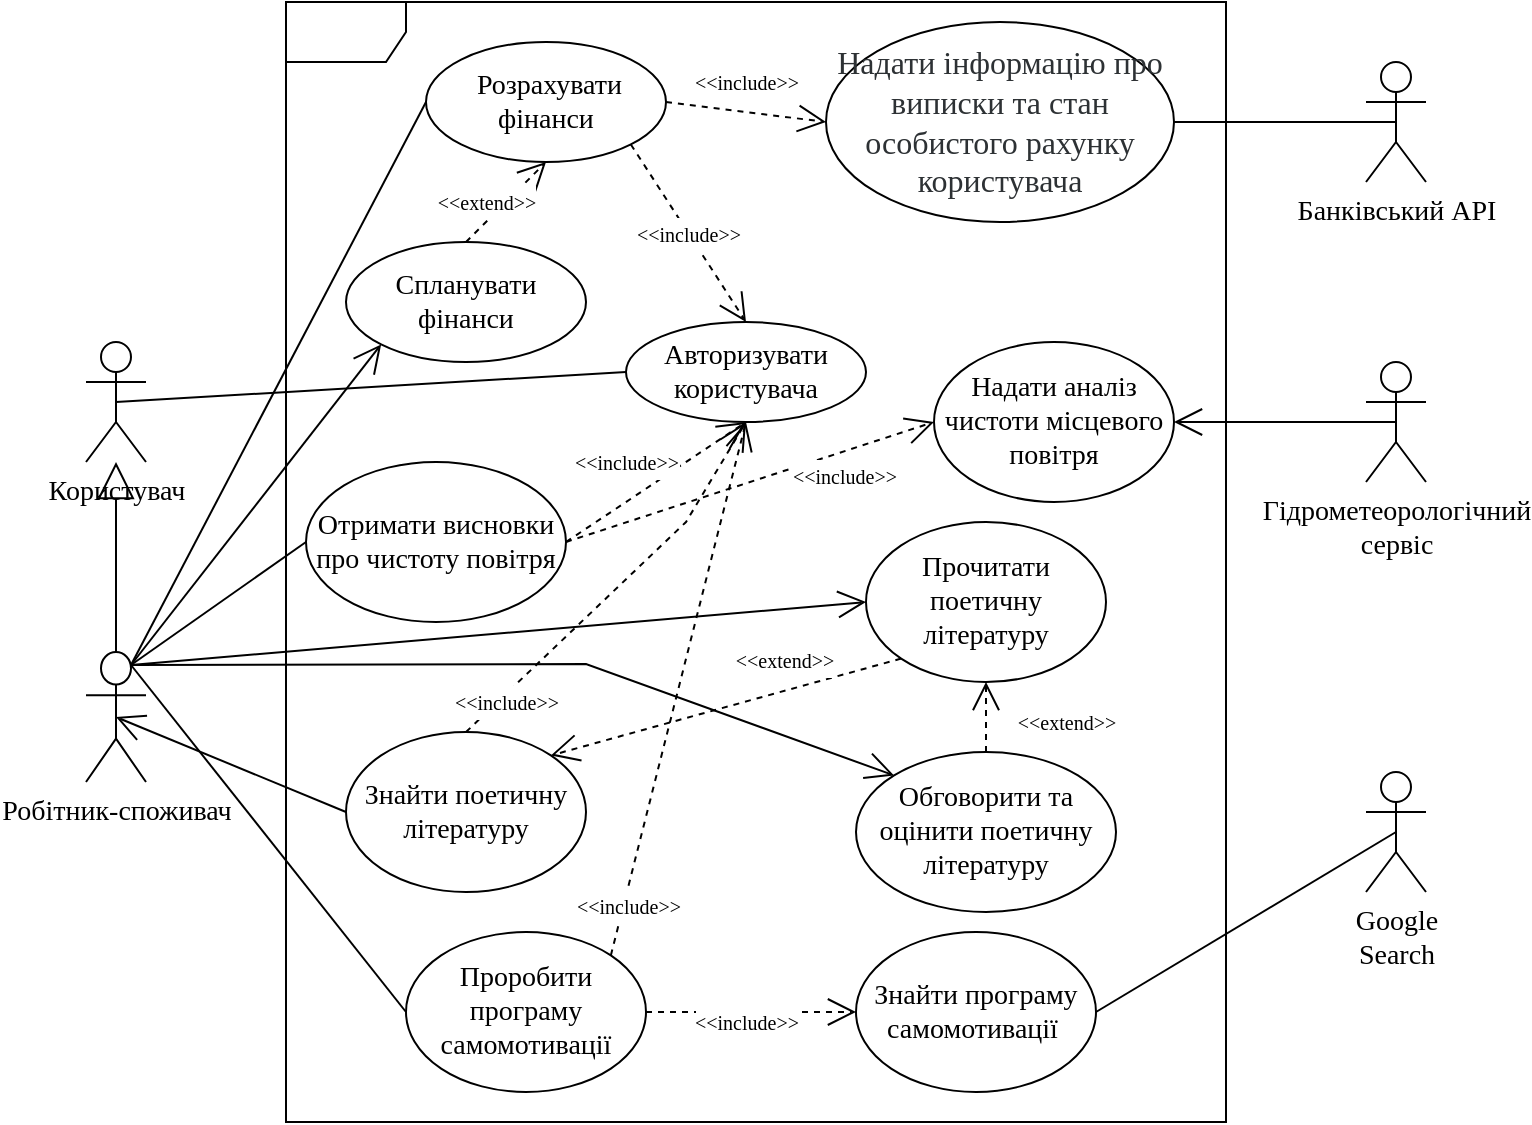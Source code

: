 <mxfile version="20.3.0" type="google"><diagram id="QdhgY7sP7oVF_PYHI07O" name="Страница 1"><mxGraphModel dx="1038" dy="489" grid="1" gridSize="10" guides="1" tooltips="1" connect="1" arrows="1" fold="1" page="1" pageScale="1" pageWidth="827" pageHeight="1169" math="0" shadow="0"><root><mxCell id="0"/><mxCell id="1" parent="0"/><mxCell id="m_ygIuqPUOmn1wbu4d2f-1" value="Користувач" style="shape=umlActor;verticalLabelPosition=bottom;verticalAlign=top;html=1;outlineConnect=0;fontFamily=Verdana;fontSize=14;" parent="1" vertex="1"><mxGeometry x="60" y="290" width="30" height="60" as="geometry"/></mxCell><mxCell id="m_ygIuqPUOmn1wbu4d2f-2" value="Google&lt;br&gt;Search" style="shape=umlActor;verticalLabelPosition=bottom;verticalAlign=top;html=1;outlineConnect=0;fontFamily=Verdana;fontSize=14;" parent="1" vertex="1"><mxGeometry x="700" y="505" width="30" height="60" as="geometry"/></mxCell><mxCell id="m_ygIuqPUOmn1wbu4d2f-3" value="Банківський API" style="shape=umlActor;verticalLabelPosition=bottom;verticalAlign=top;html=1;outlineConnect=0;fontFamily=Verdana;fontSize=14;" parent="1" vertex="1"><mxGeometry x="700" y="150" width="30" height="60" as="geometry"/></mxCell><mxCell id="m_ygIuqPUOmn1wbu4d2f-4" value="Гідрометеорологічний&lt;br&gt;сервіс" style="shape=umlActor;verticalLabelPosition=bottom;verticalAlign=top;html=1;outlineConnect=0;fontFamily=Verdana;fontSize=14;" parent="1" vertex="1"><mxGeometry x="700" y="300" width="30" height="60" as="geometry"/></mxCell><mxCell id="m_ygIuqPUOmn1wbu4d2f-9" value="Робітник-споживач" style="shape=umlActor;verticalLabelPosition=bottom;verticalAlign=top;html=1;outlineConnect=0;fontFamily=Verdana;fontSize=14;" parent="1" vertex="1"><mxGeometry x="60" y="445" width="30" height="65" as="geometry"/></mxCell><mxCell id="m_ygIuqPUOmn1wbu4d2f-10" value="" style="shape=umlFrame;whiteSpace=wrap;html=1;fontFamily=Verdana;fontSize=14;" parent="1" vertex="1"><mxGeometry x="160" y="120" width="470" height="560" as="geometry"/></mxCell><mxCell id="m_ygIuqPUOmn1wbu4d2f-15" value="" style="endArrow=block;endSize=16;endFill=0;html=1;rounded=0;fontFamily=Verdana;fontSize=14;exitX=0.5;exitY=0;exitDx=0;exitDy=0;exitPerimeter=0;" parent="1" source="m_ygIuqPUOmn1wbu4d2f-9" target="m_ygIuqPUOmn1wbu4d2f-1" edge="1"><mxGeometry width="160" relative="1" as="geometry"><mxPoint x="75" y="370" as="sourcePoint"/><mxPoint x="230" y="600" as="targetPoint"/></mxGeometry></mxCell><mxCell id="m_ygIuqPUOmn1wbu4d2f-16" value="Авторизувати&lt;br&gt;користувача" style="ellipse;whiteSpace=wrap;html=1;fontFamily=Verdana;fontSize=14;" parent="1" vertex="1"><mxGeometry x="330" y="280" width="120" height="50" as="geometry"/></mxCell><mxCell id="m_ygIuqPUOmn1wbu4d2f-24" value="" style="endArrow=none;html=1;rounded=0;fontFamily=Verdana;fontSize=14;exitX=0.5;exitY=0.5;exitDx=0;exitDy=0;exitPerimeter=0;entryX=0;entryY=0.5;entryDx=0;entryDy=0;" parent="1" source="m_ygIuqPUOmn1wbu4d2f-1" target="m_ygIuqPUOmn1wbu4d2f-16" edge="1"><mxGeometry width="50" height="50" relative="1" as="geometry"><mxPoint x="70" y="590" as="sourcePoint"/><mxPoint x="120" y="540" as="targetPoint"/></mxGeometry></mxCell><mxCell id="m_ygIuqPUOmn1wbu4d2f-25" value="&lt;span style=&quot;color: rgb(45, 49, 52); font-size: 16px; text-align: left;&quot;&gt;Надати інформацію про виписки та стан особистого рахунку користувача&lt;/span&gt;" style="ellipse;whiteSpace=wrap;html=1;fontFamily=Verdana;fontSize=14;" parent="1" vertex="1"><mxGeometry x="430" y="130" width="174" height="100" as="geometry"/></mxCell><mxCell id="m_ygIuqPUOmn1wbu4d2f-27" value="&amp;nbsp;Розрахувати&lt;br&gt;фінанси" style="ellipse;whiteSpace=wrap;html=1;fontFamily=Verdana;fontSize=14;" parent="1" vertex="1"><mxGeometry x="230" y="140" width="120" height="60" as="geometry"/></mxCell><mxCell id="m_ygIuqPUOmn1wbu4d2f-28" value="Отримати висновки про чистоту повітря" style="ellipse;whiteSpace=wrap;html=1;fontFamily=Verdana;fontSize=14;" parent="1" vertex="1"><mxGeometry x="170" y="350" width="130" height="80" as="geometry"/></mxCell><mxCell id="m_ygIuqPUOmn1wbu4d2f-29" value="Знайти поетичну літературу" style="ellipse;whiteSpace=wrap;html=1;fontFamily=Verdana;fontSize=14;" parent="1" vertex="1"><mxGeometry x="190" y="485" width="120" height="80" as="geometry"/></mxCell><mxCell id="m_ygIuqPUOmn1wbu4d2f-30" value="Проробити програму&lt;br&gt;самомотивації" style="ellipse;whiteSpace=wrap;html=1;fontFamily=Verdana;fontSize=14;" parent="1" vertex="1"><mxGeometry x="220" y="585" width="120" height="80" as="geometry"/></mxCell><mxCell id="m_ygIuqPUOmn1wbu4d2f-31" value="&lt;font style=&quot;font-size: 10px;&quot;&gt;&amp;lt;&amp;lt;include&amp;gt;&amp;gt;&lt;/font&gt;" style="endArrow=open;endSize=12;dashed=1;html=1;rounded=0;fontFamily=Verdana;fontSize=14;entryX=0.5;entryY=0;entryDx=0;entryDy=0;exitX=1;exitY=1;exitDx=0;exitDy=0;" parent="1" source="m_ygIuqPUOmn1wbu4d2f-27" target="m_ygIuqPUOmn1wbu4d2f-16" edge="1"><mxGeometry width="160" relative="1" as="geometry"><mxPoint x="50" y="550" as="sourcePoint"/><mxPoint x="210" y="550" as="targetPoint"/></mxGeometry></mxCell><mxCell id="m_ygIuqPUOmn1wbu4d2f-32" value="&lt;font style=&quot;font-size: 10px;&quot;&gt;&amp;lt;&amp;lt;include&amp;gt;&amp;gt;&lt;/font&gt;" style="endArrow=open;endSize=12;dashed=1;html=1;rounded=0;fontFamily=Verdana;fontSize=14;exitX=1;exitY=0.5;exitDx=0;exitDy=0;entryX=0.5;entryY=1;entryDx=0;entryDy=0;" parent="1" source="m_ygIuqPUOmn1wbu4d2f-28" target="m_ygIuqPUOmn1wbu4d2f-16" edge="1"><mxGeometry x="-0.128" y="17" width="160" relative="1" as="geometry"><mxPoint x="339.996" y="320.004" as="sourcePoint"/><mxPoint x="380" y="362" as="targetPoint"/><Array as="points"/><mxPoint as="offset"/></mxGeometry></mxCell><mxCell id="m_ygIuqPUOmn1wbu4d2f-33" value="&lt;font style=&quot;font-size: 10px;&quot;&gt;&amp;lt;&amp;lt;include&amp;gt;&amp;gt;&lt;/font&gt;" style="endArrow=open;endSize=12;dashed=1;html=1;rounded=0;fontFamily=Verdana;fontSize=14;exitX=0.5;exitY=0;exitDx=0;exitDy=0;entryX=0.5;entryY=1;entryDx=0;entryDy=0;" parent="1" source="m_ygIuqPUOmn1wbu4d2f-29" target="m_ygIuqPUOmn1wbu4d2f-16" edge="1"><mxGeometry x="-0.764" y="-3" width="160" relative="1" as="geometry"><mxPoint x="300" y="370" as="sourcePoint"/><mxPoint x="370" y="320" as="targetPoint"/><Array as="points"><mxPoint x="360" y="380"/></Array><mxPoint as="offset"/></mxGeometry></mxCell><mxCell id="m_ygIuqPUOmn1wbu4d2f-34" value="&lt;font style=&quot;font-size: 10px;&quot;&gt;&amp;lt;&amp;lt;include&amp;gt;&amp;gt;&lt;/font&gt;" style="endArrow=open;endSize=12;dashed=1;html=1;rounded=0;fontFamily=Verdana;fontSize=14;exitX=1;exitY=0;exitDx=0;exitDy=0;entryX=0.5;entryY=1;entryDx=0;entryDy=0;" parent="1" source="m_ygIuqPUOmn1wbu4d2f-30" target="m_ygIuqPUOmn1wbu4d2f-16" edge="1"><mxGeometry x="-0.807" y="-2" width="160" relative="1" as="geometry"><mxPoint x="260" y="420" as="sourcePoint"/><mxPoint x="380" y="330" as="targetPoint"/><Array as="points"/><mxPoint as="offset"/></mxGeometry></mxCell><mxCell id="m_ygIuqPUOmn1wbu4d2f-35" value="&lt;font style=&quot;font-size: 10px;&quot;&gt;&amp;lt;&amp;lt;include&amp;gt;&amp;gt;&lt;/font&gt;" style="endArrow=open;endSize=12;dashed=1;html=1;rounded=0;fontFamily=Verdana;fontSize=14;entryX=0;entryY=0.5;entryDx=0;entryDy=0;exitX=1;exitY=0.5;exitDx=0;exitDy=0;" parent="1" source="m_ygIuqPUOmn1wbu4d2f-27" target="m_ygIuqPUOmn1wbu4d2f-25" edge="1"><mxGeometry x="-0.046" y="15" width="160" relative="1" as="geometry"><mxPoint x="332.426" y="238.284" as="sourcePoint"/><mxPoint x="380" y="280" as="targetPoint"/><mxPoint as="offset"/></mxGeometry></mxCell><mxCell id="m_ygIuqPUOmn1wbu4d2f-36" value="" style="endArrow=none;html=1;rounded=0;fontFamily=Verdana;fontSize=10;exitX=0.75;exitY=0.1;exitDx=0;exitDy=0;exitPerimeter=0;entryX=0;entryY=0.5;entryDx=0;entryDy=0;" parent="1" source="m_ygIuqPUOmn1wbu4d2f-9" target="m_ygIuqPUOmn1wbu4d2f-27" edge="1"><mxGeometry width="50" height="50" relative="1" as="geometry"><mxPoint x="70" y="550" as="sourcePoint"/><mxPoint x="120" y="500" as="targetPoint"/></mxGeometry></mxCell><mxCell id="m_ygIuqPUOmn1wbu4d2f-37" value="" style="endArrow=none;html=1;rounded=0;fontFamily=Verdana;fontSize=10;exitX=0.75;exitY=0.1;exitDx=0;exitDy=0;exitPerimeter=0;entryX=0;entryY=0.5;entryDx=0;entryDy=0;" parent="1" source="m_ygIuqPUOmn1wbu4d2f-9" target="m_ygIuqPUOmn1wbu4d2f-28" edge="1"><mxGeometry width="50" height="50" relative="1" as="geometry"><mxPoint x="92.5" y="386" as="sourcePoint"/><mxPoint x="200" y="210" as="targetPoint"/></mxGeometry></mxCell><mxCell id="m_ygIuqPUOmn1wbu4d2f-39" value="" style="endArrow=none;html=1;rounded=0;fontFamily=Verdana;fontSize=10;exitX=0.75;exitY=0.1;exitDx=0;exitDy=0;exitPerimeter=0;entryX=0;entryY=0.5;entryDx=0;entryDy=0;" parent="1" source="m_ygIuqPUOmn1wbu4d2f-9" target="m_ygIuqPUOmn1wbu4d2f-30" edge="1"><mxGeometry width="50" height="50" relative="1" as="geometry"><mxPoint x="92.5" y="386" as="sourcePoint"/><mxPoint x="200" y="460" as="targetPoint"/></mxGeometry></mxCell><mxCell id="rVlGZ0Du3sN9D24LQNZ9-3" value="&lt;font face=&quot;Verdana&quot; style=&quot;font-size: 14px;&quot;&gt;Спланувати&lt;br&gt;фінанси&lt;/font&gt;" style="ellipse;whiteSpace=wrap;html=1;" parent="1" vertex="1"><mxGeometry x="190" y="240" width="120" height="60" as="geometry"/></mxCell><mxCell id="rVlGZ0Du3sN9D24LQNZ9-4" value="&lt;font style=&quot;font-size: 10px;&quot;&gt;&amp;lt;&amp;lt;extend&amp;gt;&amp;gt;&lt;/font&gt;" style="endArrow=open;endSize=12;dashed=1;html=1;rounded=0;fontFamily=Verdana;fontSize=14;entryX=0.5;entryY=1;entryDx=0;entryDy=0;exitX=0.5;exitY=0;exitDx=0;exitDy=0;" parent="1" source="rVlGZ0Du3sN9D24LQNZ9-3" target="m_ygIuqPUOmn1wbu4d2f-27" edge="1"><mxGeometry x="-0.25" y="7" width="160" relative="1" as="geometry"><mxPoint x="302.426" y="211.213" as="sourcePoint"/><mxPoint x="380" y="280" as="targetPoint"/><Array as="points"/><mxPoint as="offset"/></mxGeometry></mxCell><mxCell id="rVlGZ0Du3sN9D24LQNZ9-5" value="" style="endArrow=open;endFill=1;endSize=12;html=1;rounded=0;fontFamily=Verdana;fontSize=14;exitX=0.75;exitY=0.1;exitDx=0;exitDy=0;exitPerimeter=0;entryX=0;entryY=1;entryDx=0;entryDy=0;" parent="1" source="m_ygIuqPUOmn1wbu4d2f-9" target="rVlGZ0Du3sN9D24LQNZ9-3" edge="1"><mxGeometry width="160" relative="1" as="geometry"><mxPoint x="-10" y="440" as="sourcePoint"/><mxPoint x="150" y="440" as="targetPoint"/></mxGeometry></mxCell><mxCell id="rVlGZ0Du3sN9D24LQNZ9-6" value="Надати аналіз чистоти місцевого повітря" style="ellipse;whiteSpace=wrap;html=1;fontFamily=Verdana;fontSize=14;" parent="1" vertex="1"><mxGeometry x="484" y="290" width="120" height="80" as="geometry"/></mxCell><mxCell id="rVlGZ0Du3sN9D24LQNZ9-7" value="&lt;font style=&quot;font-size: 10px;&quot;&gt;&amp;lt;&amp;lt;include&amp;gt;&amp;gt;&lt;/font&gt;" style="endArrow=open;endSize=12;dashed=1;html=1;rounded=0;fontFamily=Verdana;fontSize=14;exitX=1;exitY=0.5;exitDx=0;exitDy=0;entryX=0;entryY=0.5;entryDx=0;entryDy=0;" parent="1" source="m_ygIuqPUOmn1wbu4d2f-28" target="rVlGZ0Du3sN9D24LQNZ9-6" edge="1"><mxGeometry x="0.472" y="-12" width="160" relative="1" as="geometry"><mxPoint x="310" y="400" as="sourcePoint"/><mxPoint x="400" y="340" as="targetPoint"/><Array as="points"/><mxPoint as="offset"/></mxGeometry></mxCell><mxCell id="rVlGZ0Du3sN9D24LQNZ9-9" value="&lt;font style=&quot;font-size: 10px;&quot;&gt;&amp;lt;&amp;lt;extend&amp;gt;&amp;gt;&lt;/font&gt;" style="endArrow=open;endSize=12;dashed=1;html=1;rounded=0;fontFamily=Verdana;fontSize=14;exitX=0;exitY=1;exitDx=0;exitDy=0;entryX=1;entryY=0;entryDx=0;entryDy=0;" parent="1" source="rVlGZ0Du3sN9D24LQNZ9-10" target="m_ygIuqPUOmn1wbu4d2f-29" edge="1"><mxGeometry x="-0.389" y="-15" width="160" relative="1" as="geometry"><mxPoint x="280" y="470" as="sourcePoint"/><mxPoint x="400" y="340" as="targetPoint"/><Array as="points"/><mxPoint x="-1" as="offset"/></mxGeometry></mxCell><mxCell id="rVlGZ0Du3sN9D24LQNZ9-10" value="Прочитати поетичну літературу" style="ellipse;whiteSpace=wrap;html=1;fontFamily=Verdana;fontSize=14;" parent="1" vertex="1"><mxGeometry x="450" y="380" width="120" height="80" as="geometry"/></mxCell><mxCell id="rVlGZ0Du3sN9D24LQNZ9-11" value="" style="endArrow=none;html=1;rounded=0;fontFamily=Verdana;fontSize=14;entryX=0.5;entryY=0.5;entryDx=0;entryDy=0;entryPerimeter=0;exitX=1;exitY=0.5;exitDx=0;exitDy=0;" parent="1" source="m_ygIuqPUOmn1wbu4d2f-25" target="m_ygIuqPUOmn1wbu4d2f-3" edge="1"><mxGeometry width="50" height="50" relative="1" as="geometry"><mxPoint x="50" y="200" as="sourcePoint"/><mxPoint x="100" y="150" as="targetPoint"/></mxGeometry></mxCell><mxCell id="rVlGZ0Du3sN9D24LQNZ9-12" value="" style="endArrow=open;endFill=1;endSize=12;html=1;rounded=0;fontFamily=Verdana;fontSize=14;exitX=0.5;exitY=0.5;exitDx=0;exitDy=0;exitPerimeter=0;entryX=1;entryY=0.5;entryDx=0;entryDy=0;" parent="1" source="m_ygIuqPUOmn1wbu4d2f-4" target="rVlGZ0Du3sN9D24LQNZ9-6" edge="1"><mxGeometry width="160" relative="1" as="geometry"><mxPoint x="92.5" y="461" as="sourcePoint"/><mxPoint x="217.574" y="301.213" as="targetPoint"/></mxGeometry></mxCell><mxCell id="rVlGZ0Du3sN9D24LQNZ9-13" value="" style="endArrow=open;endFill=1;endSize=12;html=1;rounded=0;fontFamily=Verdana;fontSize=14;exitX=0.75;exitY=0.1;exitDx=0;exitDy=0;exitPerimeter=0;entryX=0;entryY=0.5;entryDx=0;entryDy=0;" parent="1" source="m_ygIuqPUOmn1wbu4d2f-9" target="rVlGZ0Du3sN9D24LQNZ9-10" edge="1"><mxGeometry width="160" relative="1" as="geometry"><mxPoint x="92.5" y="461" as="sourcePoint"/><mxPoint x="217.574" y="301.213" as="targetPoint"/></mxGeometry></mxCell><mxCell id="rVlGZ0Du3sN9D24LQNZ9-14" value="" style="endArrow=open;endFill=1;endSize=12;html=1;rounded=0;fontFamily=Verdana;fontSize=14;exitX=0;exitY=0.5;exitDx=0;exitDy=0;entryX=0.5;entryY=0.5;entryDx=0;entryDy=0;entryPerimeter=0;" parent="1" source="m_ygIuqPUOmn1wbu4d2f-29" target="m_ygIuqPUOmn1wbu4d2f-9" edge="1"><mxGeometry width="160" relative="1" as="geometry"><mxPoint x="92.5" y="461" as="sourcePoint"/><mxPoint x="410" y="430" as="targetPoint"/></mxGeometry></mxCell><mxCell id="rVlGZ0Du3sN9D24LQNZ9-15" value="Обговорити та оцінити поетичну літературу" style="ellipse;whiteSpace=wrap;html=1;fontFamily=Verdana;fontSize=14;" parent="1" vertex="1"><mxGeometry x="445" y="495" width="130" height="80" as="geometry"/></mxCell><mxCell id="rVlGZ0Du3sN9D24LQNZ9-16" value="&lt;font style=&quot;font-size: 10px;&quot;&gt;&amp;lt;&amp;lt;extend&amp;gt;&amp;gt;&lt;/font&gt;" style="endArrow=open;endSize=12;dashed=1;html=1;rounded=0;fontFamily=Verdana;fontSize=14;exitX=0.5;exitY=0;exitDx=0;exitDy=0;entryX=0.5;entryY=1;entryDx=0;entryDy=0;" parent="1" source="rVlGZ0Du3sN9D24LQNZ9-15" target="rVlGZ0Du3sN9D24LQNZ9-10" edge="1"><mxGeometry x="-0.143" y="-40" width="160" relative="1" as="geometry"><mxPoint x="427.574" y="458.284" as="sourcePoint"/><mxPoint x="302.426" y="506.716" as="targetPoint"/><Array as="points"/><mxPoint as="offset"/></mxGeometry></mxCell><mxCell id="rVlGZ0Du3sN9D24LQNZ9-17" value="" style="endArrow=open;endFill=1;endSize=12;html=1;rounded=0;fontFamily=Verdana;fontSize=14;exitX=0.75;exitY=0.1;exitDx=0;exitDy=0;exitPerimeter=0;entryX=0;entryY=0;entryDx=0;entryDy=0;" parent="1" source="m_ygIuqPUOmn1wbu4d2f-9" target="rVlGZ0Du3sN9D24LQNZ9-15" edge="1"><mxGeometry width="160" relative="1" as="geometry"><mxPoint x="92.5" y="461" as="sourcePoint"/><mxPoint x="410" y="430" as="targetPoint"/><Array as="points"><mxPoint x="310" y="451"/></Array></mxGeometry></mxCell><mxCell id="rVlGZ0Du3sN9D24LQNZ9-18" value="Знайти програму самомотивації&amp;nbsp;" style="ellipse;whiteSpace=wrap;html=1;fontFamily=Verdana;fontSize=14;" parent="1" vertex="1"><mxGeometry x="445" y="585" width="120" height="80" as="geometry"/></mxCell><mxCell id="rVlGZ0Du3sN9D24LQNZ9-21" value="" style="endArrow=none;html=1;rounded=0;fontFamily=Verdana;fontSize=14;entryX=0.5;entryY=0.5;entryDx=0;entryDy=0;entryPerimeter=0;exitX=1;exitY=0.5;exitDx=0;exitDy=0;" parent="1" source="rVlGZ0Du3sN9D24LQNZ9-18" target="m_ygIuqPUOmn1wbu4d2f-2" edge="1"><mxGeometry width="50" height="50" relative="1" as="geometry"><mxPoint x="614" y="190" as="sourcePoint"/><mxPoint x="705" y="190" as="targetPoint"/></mxGeometry></mxCell><mxCell id="rVlGZ0Du3sN9D24LQNZ9-22" value="&lt;font style=&quot;font-size: 10px;&quot;&gt;&amp;lt;&amp;lt;include&amp;gt;&amp;gt;&lt;/font&gt;" style="endArrow=open;endSize=12;dashed=1;html=1;rounded=0;fontFamily=Verdana;fontSize=14;exitX=1;exitY=0.5;exitDx=0;exitDy=0;entryX=0;entryY=0.5;entryDx=0;entryDy=0;" parent="1" source="m_ygIuqPUOmn1wbu4d2f-30" target="rVlGZ0Du3sN9D24LQNZ9-18" edge="1"><mxGeometry x="-0.048" y="-5" width="160" relative="1" as="geometry"><mxPoint x="332.426" y="606.716" as="sourcePoint"/><mxPoint x="400" y="340" as="targetPoint"/><Array as="points"/><mxPoint as="offset"/></mxGeometry></mxCell></root></mxGraphModel></diagram></mxfile>